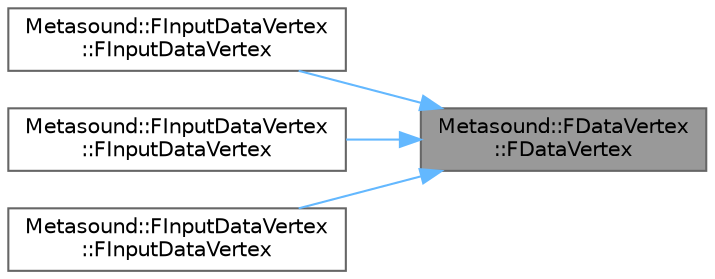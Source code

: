 digraph "Metasound::FDataVertex::FDataVertex"
{
 // INTERACTIVE_SVG=YES
 // LATEX_PDF_SIZE
  bgcolor="transparent";
  edge [fontname=Helvetica,fontsize=10,labelfontname=Helvetica,labelfontsize=10];
  node [fontname=Helvetica,fontsize=10,shape=box,height=0.2,width=0.4];
  rankdir="RL";
  Node1 [id="Node000001",label="Metasound::FDataVertex\l::FDataVertex",height=0.2,width=0.4,color="gray40", fillcolor="grey60", style="filled", fontcolor="black",tooltip=" "];
  Node1 -> Node2 [id="edge1_Node000001_Node000002",dir="back",color="steelblue1",style="solid",tooltip=" "];
  Node2 [id="Node000002",label="Metasound::FInputDataVertex\l::FInputDataVertex",height=0.2,width=0.4,color="grey40", fillcolor="white", style="filled",URL="$d5/de1/classMetasound_1_1FInputDataVertex.html#a82469ab9b8abc3a1b93679e1f4ff6402",tooltip=" "];
  Node1 -> Node3 [id="edge2_Node000001_Node000003",dir="back",color="steelblue1",style="solid",tooltip=" "];
  Node3 [id="Node000003",label="Metasound::FInputDataVertex\l::FInputDataVertex",height=0.2,width=0.4,color="grey40", fillcolor="white", style="filled",URL="$d5/de1/classMetasound_1_1FInputDataVertex.html#a18c8e74b23acf6d8cdcf3a92986af70d",tooltip="Construct an FInputDataVertex with a default literal."];
  Node1 -> Node4 [id="edge3_Node000001_Node000004",dir="back",color="steelblue1",style="solid",tooltip=" "];
  Node4 [id="Node000004",label="Metasound::FInputDataVertex\l::FInputDataVertex",height=0.2,width=0.4,color="grey40", fillcolor="white", style="filled",URL="$d5/de1/classMetasound_1_1FInputDataVertex.html#a5951c281f4afd3ae3027122ec210f368",tooltip="Construct an FInputDataVertex."];
}

